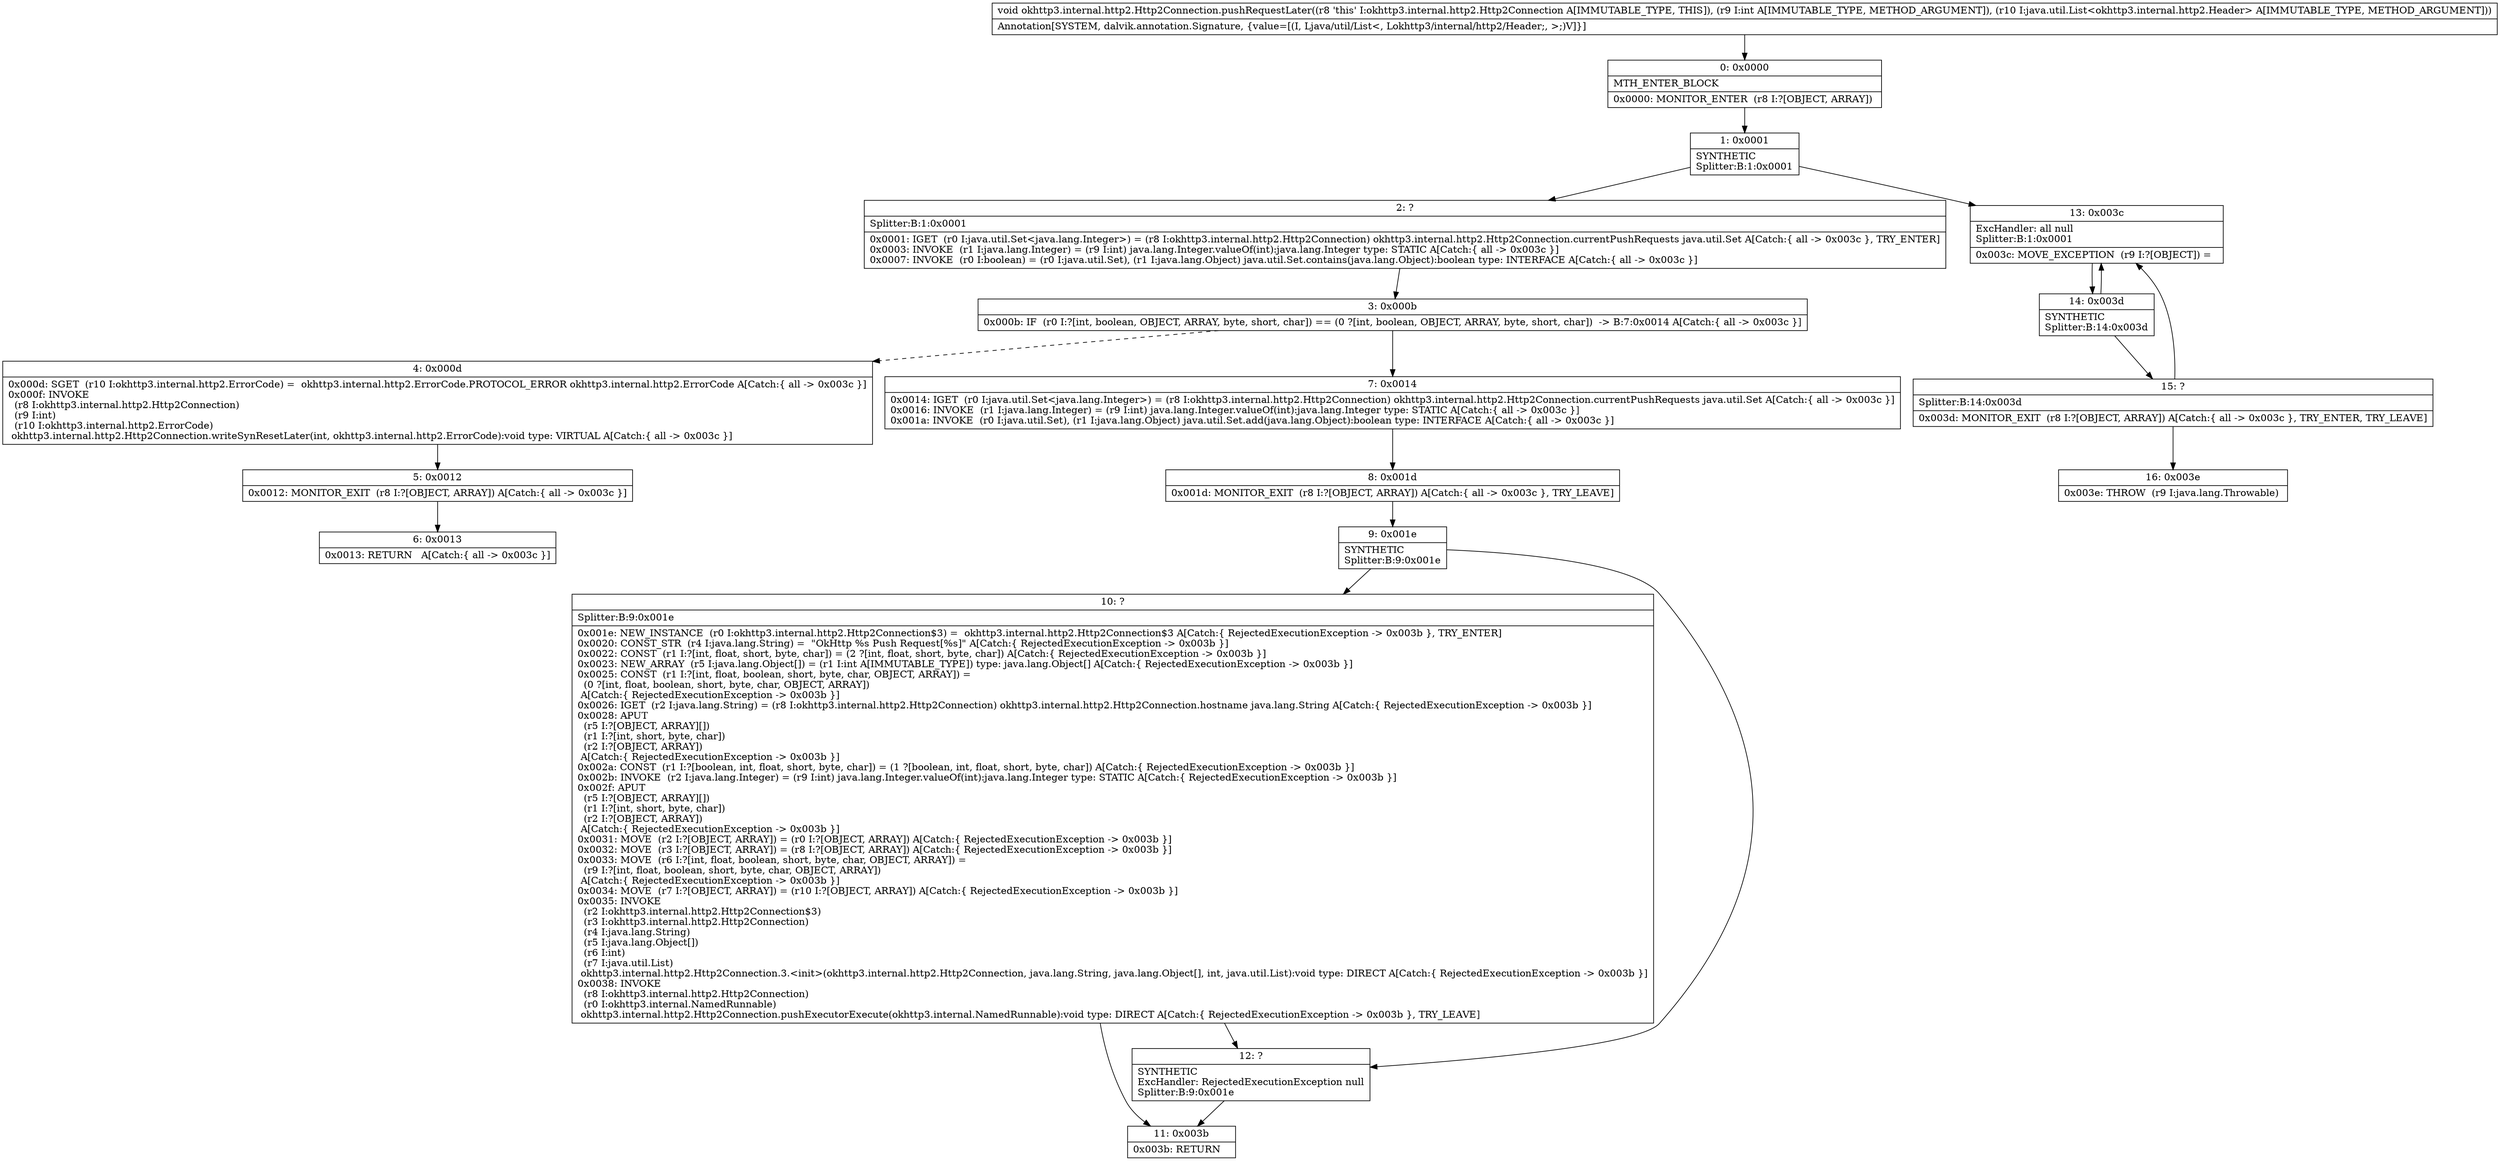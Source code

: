 digraph "CFG forokhttp3.internal.http2.Http2Connection.pushRequestLater(ILjava\/util\/List;)V" {
Node_0 [shape=record,label="{0\:\ 0x0000|MTH_ENTER_BLOCK\l|0x0000: MONITOR_ENTER  (r8 I:?[OBJECT, ARRAY]) \l}"];
Node_1 [shape=record,label="{1\:\ 0x0001|SYNTHETIC\lSplitter:B:1:0x0001\l}"];
Node_2 [shape=record,label="{2\:\ ?|Splitter:B:1:0x0001\l|0x0001: IGET  (r0 I:java.util.Set\<java.lang.Integer\>) = (r8 I:okhttp3.internal.http2.Http2Connection) okhttp3.internal.http2.Http2Connection.currentPushRequests java.util.Set A[Catch:\{ all \-\> 0x003c \}, TRY_ENTER]\l0x0003: INVOKE  (r1 I:java.lang.Integer) = (r9 I:int) java.lang.Integer.valueOf(int):java.lang.Integer type: STATIC A[Catch:\{ all \-\> 0x003c \}]\l0x0007: INVOKE  (r0 I:boolean) = (r0 I:java.util.Set), (r1 I:java.lang.Object) java.util.Set.contains(java.lang.Object):boolean type: INTERFACE A[Catch:\{ all \-\> 0x003c \}]\l}"];
Node_3 [shape=record,label="{3\:\ 0x000b|0x000b: IF  (r0 I:?[int, boolean, OBJECT, ARRAY, byte, short, char]) == (0 ?[int, boolean, OBJECT, ARRAY, byte, short, char])  \-\> B:7:0x0014 A[Catch:\{ all \-\> 0x003c \}]\l}"];
Node_4 [shape=record,label="{4\:\ 0x000d|0x000d: SGET  (r10 I:okhttp3.internal.http2.ErrorCode) =  okhttp3.internal.http2.ErrorCode.PROTOCOL_ERROR okhttp3.internal.http2.ErrorCode A[Catch:\{ all \-\> 0x003c \}]\l0x000f: INVOKE  \l  (r8 I:okhttp3.internal.http2.Http2Connection)\l  (r9 I:int)\l  (r10 I:okhttp3.internal.http2.ErrorCode)\l okhttp3.internal.http2.Http2Connection.writeSynResetLater(int, okhttp3.internal.http2.ErrorCode):void type: VIRTUAL A[Catch:\{ all \-\> 0x003c \}]\l}"];
Node_5 [shape=record,label="{5\:\ 0x0012|0x0012: MONITOR_EXIT  (r8 I:?[OBJECT, ARRAY]) A[Catch:\{ all \-\> 0x003c \}]\l}"];
Node_6 [shape=record,label="{6\:\ 0x0013|0x0013: RETURN   A[Catch:\{ all \-\> 0x003c \}]\l}"];
Node_7 [shape=record,label="{7\:\ 0x0014|0x0014: IGET  (r0 I:java.util.Set\<java.lang.Integer\>) = (r8 I:okhttp3.internal.http2.Http2Connection) okhttp3.internal.http2.Http2Connection.currentPushRequests java.util.Set A[Catch:\{ all \-\> 0x003c \}]\l0x0016: INVOKE  (r1 I:java.lang.Integer) = (r9 I:int) java.lang.Integer.valueOf(int):java.lang.Integer type: STATIC A[Catch:\{ all \-\> 0x003c \}]\l0x001a: INVOKE  (r0 I:java.util.Set), (r1 I:java.lang.Object) java.util.Set.add(java.lang.Object):boolean type: INTERFACE A[Catch:\{ all \-\> 0x003c \}]\l}"];
Node_8 [shape=record,label="{8\:\ 0x001d|0x001d: MONITOR_EXIT  (r8 I:?[OBJECT, ARRAY]) A[Catch:\{ all \-\> 0x003c \}, TRY_LEAVE]\l}"];
Node_9 [shape=record,label="{9\:\ 0x001e|SYNTHETIC\lSplitter:B:9:0x001e\l}"];
Node_10 [shape=record,label="{10\:\ ?|Splitter:B:9:0x001e\l|0x001e: NEW_INSTANCE  (r0 I:okhttp3.internal.http2.Http2Connection$3) =  okhttp3.internal.http2.Http2Connection$3 A[Catch:\{ RejectedExecutionException \-\> 0x003b \}, TRY_ENTER]\l0x0020: CONST_STR  (r4 I:java.lang.String) =  \"OkHttp %s Push Request[%s]\" A[Catch:\{ RejectedExecutionException \-\> 0x003b \}]\l0x0022: CONST  (r1 I:?[int, float, short, byte, char]) = (2 ?[int, float, short, byte, char]) A[Catch:\{ RejectedExecutionException \-\> 0x003b \}]\l0x0023: NEW_ARRAY  (r5 I:java.lang.Object[]) = (r1 I:int A[IMMUTABLE_TYPE]) type: java.lang.Object[] A[Catch:\{ RejectedExecutionException \-\> 0x003b \}]\l0x0025: CONST  (r1 I:?[int, float, boolean, short, byte, char, OBJECT, ARRAY]) = \l  (0 ?[int, float, boolean, short, byte, char, OBJECT, ARRAY])\l A[Catch:\{ RejectedExecutionException \-\> 0x003b \}]\l0x0026: IGET  (r2 I:java.lang.String) = (r8 I:okhttp3.internal.http2.Http2Connection) okhttp3.internal.http2.Http2Connection.hostname java.lang.String A[Catch:\{ RejectedExecutionException \-\> 0x003b \}]\l0x0028: APUT  \l  (r5 I:?[OBJECT, ARRAY][])\l  (r1 I:?[int, short, byte, char])\l  (r2 I:?[OBJECT, ARRAY])\l A[Catch:\{ RejectedExecutionException \-\> 0x003b \}]\l0x002a: CONST  (r1 I:?[boolean, int, float, short, byte, char]) = (1 ?[boolean, int, float, short, byte, char]) A[Catch:\{ RejectedExecutionException \-\> 0x003b \}]\l0x002b: INVOKE  (r2 I:java.lang.Integer) = (r9 I:int) java.lang.Integer.valueOf(int):java.lang.Integer type: STATIC A[Catch:\{ RejectedExecutionException \-\> 0x003b \}]\l0x002f: APUT  \l  (r5 I:?[OBJECT, ARRAY][])\l  (r1 I:?[int, short, byte, char])\l  (r2 I:?[OBJECT, ARRAY])\l A[Catch:\{ RejectedExecutionException \-\> 0x003b \}]\l0x0031: MOVE  (r2 I:?[OBJECT, ARRAY]) = (r0 I:?[OBJECT, ARRAY]) A[Catch:\{ RejectedExecutionException \-\> 0x003b \}]\l0x0032: MOVE  (r3 I:?[OBJECT, ARRAY]) = (r8 I:?[OBJECT, ARRAY]) A[Catch:\{ RejectedExecutionException \-\> 0x003b \}]\l0x0033: MOVE  (r6 I:?[int, float, boolean, short, byte, char, OBJECT, ARRAY]) = \l  (r9 I:?[int, float, boolean, short, byte, char, OBJECT, ARRAY])\l A[Catch:\{ RejectedExecutionException \-\> 0x003b \}]\l0x0034: MOVE  (r7 I:?[OBJECT, ARRAY]) = (r10 I:?[OBJECT, ARRAY]) A[Catch:\{ RejectedExecutionException \-\> 0x003b \}]\l0x0035: INVOKE  \l  (r2 I:okhttp3.internal.http2.Http2Connection$3)\l  (r3 I:okhttp3.internal.http2.Http2Connection)\l  (r4 I:java.lang.String)\l  (r5 I:java.lang.Object[])\l  (r6 I:int)\l  (r7 I:java.util.List)\l okhttp3.internal.http2.Http2Connection.3.\<init\>(okhttp3.internal.http2.Http2Connection, java.lang.String, java.lang.Object[], int, java.util.List):void type: DIRECT A[Catch:\{ RejectedExecutionException \-\> 0x003b \}]\l0x0038: INVOKE  \l  (r8 I:okhttp3.internal.http2.Http2Connection)\l  (r0 I:okhttp3.internal.NamedRunnable)\l okhttp3.internal.http2.Http2Connection.pushExecutorExecute(okhttp3.internal.NamedRunnable):void type: DIRECT A[Catch:\{ RejectedExecutionException \-\> 0x003b \}, TRY_LEAVE]\l}"];
Node_11 [shape=record,label="{11\:\ 0x003b|0x003b: RETURN   \l}"];
Node_12 [shape=record,label="{12\:\ ?|SYNTHETIC\lExcHandler: RejectedExecutionException null\lSplitter:B:9:0x001e\l}"];
Node_13 [shape=record,label="{13\:\ 0x003c|ExcHandler: all null\lSplitter:B:1:0x0001\l|0x003c: MOVE_EXCEPTION  (r9 I:?[OBJECT]) =  \l}"];
Node_14 [shape=record,label="{14\:\ 0x003d|SYNTHETIC\lSplitter:B:14:0x003d\l}"];
Node_15 [shape=record,label="{15\:\ ?|Splitter:B:14:0x003d\l|0x003d: MONITOR_EXIT  (r8 I:?[OBJECT, ARRAY]) A[Catch:\{ all \-\> 0x003c \}, TRY_ENTER, TRY_LEAVE]\l}"];
Node_16 [shape=record,label="{16\:\ 0x003e|0x003e: THROW  (r9 I:java.lang.Throwable) \l}"];
MethodNode[shape=record,label="{void okhttp3.internal.http2.Http2Connection.pushRequestLater((r8 'this' I:okhttp3.internal.http2.Http2Connection A[IMMUTABLE_TYPE, THIS]), (r9 I:int A[IMMUTABLE_TYPE, METHOD_ARGUMENT]), (r10 I:java.util.List\<okhttp3.internal.http2.Header\> A[IMMUTABLE_TYPE, METHOD_ARGUMENT]))  | Annotation[SYSTEM, dalvik.annotation.Signature, \{value=[(I, Ljava\/util\/List\<, Lokhttp3\/internal\/http2\/Header;, \>;)V]\}]\l}"];
MethodNode -> Node_0;
Node_0 -> Node_1;
Node_1 -> Node_2;
Node_1 -> Node_13;
Node_2 -> Node_3;
Node_3 -> Node_4[style=dashed];
Node_3 -> Node_7;
Node_4 -> Node_5;
Node_5 -> Node_6;
Node_7 -> Node_8;
Node_8 -> Node_9;
Node_9 -> Node_10;
Node_9 -> Node_12;
Node_10 -> Node_11;
Node_10 -> Node_12;
Node_12 -> Node_11;
Node_13 -> Node_14;
Node_14 -> Node_15;
Node_14 -> Node_13;
Node_15 -> Node_16;
Node_15 -> Node_13;
}

